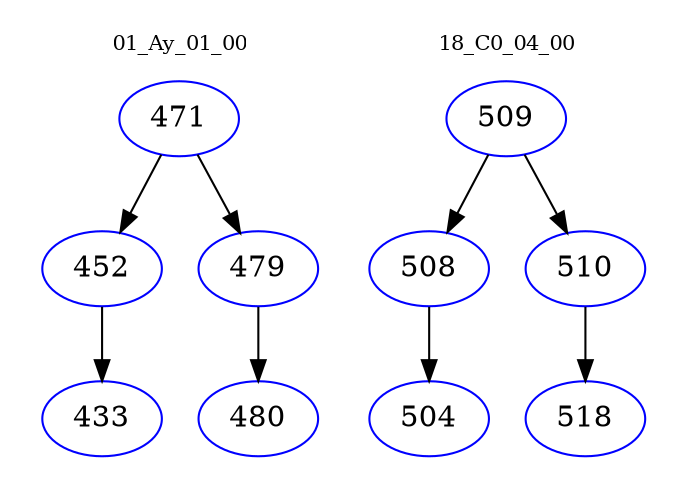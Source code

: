 digraph{
subgraph cluster_0 {
color = white
label = "01_Ay_01_00";
fontsize=10;
T0_471 [label="471", color="blue"]
T0_471 -> T0_452 [color="black"]
T0_452 [label="452", color="blue"]
T0_452 -> T0_433 [color="black"]
T0_433 [label="433", color="blue"]
T0_471 -> T0_479 [color="black"]
T0_479 [label="479", color="blue"]
T0_479 -> T0_480 [color="black"]
T0_480 [label="480", color="blue"]
}
subgraph cluster_1 {
color = white
label = "18_C0_04_00";
fontsize=10;
T1_509 [label="509", color="blue"]
T1_509 -> T1_508 [color="black"]
T1_508 [label="508", color="blue"]
T1_508 -> T1_504 [color="black"]
T1_504 [label="504", color="blue"]
T1_509 -> T1_510 [color="black"]
T1_510 [label="510", color="blue"]
T1_510 -> T1_518 [color="black"]
T1_518 [label="518", color="blue"]
}
}
